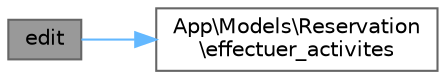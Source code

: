 digraph "edit"
{
 // LATEX_PDF_SIZE
  bgcolor="transparent";
  edge [fontname=Helvetica,fontsize=10,labelfontname=Helvetica,labelfontsize=10];
  node [fontname=Helvetica,fontsize=10,shape=box,height=0.2,width=0.4];
  rankdir="LR";
  Node1 [id="Node000001",label="edit",height=0.2,width=0.4,color="gray40", fillcolor="grey60", style="filled", fontcolor="black",tooltip=" "];
  Node1 -> Node2 [id="edge1_Node000001_Node000002",color="steelblue1",style="solid",tooltip=" "];
  Node2 [id="Node000002",label="App\\Models\\Reservation\l\\effectuer_activites",height=0.2,width=0.4,color="grey40", fillcolor="white", style="filled",URL="$classApp_1_1Models_1_1Reservation.html#ac1a79abdde611f55c2583a98b93460f7",tooltip=" "];
}
